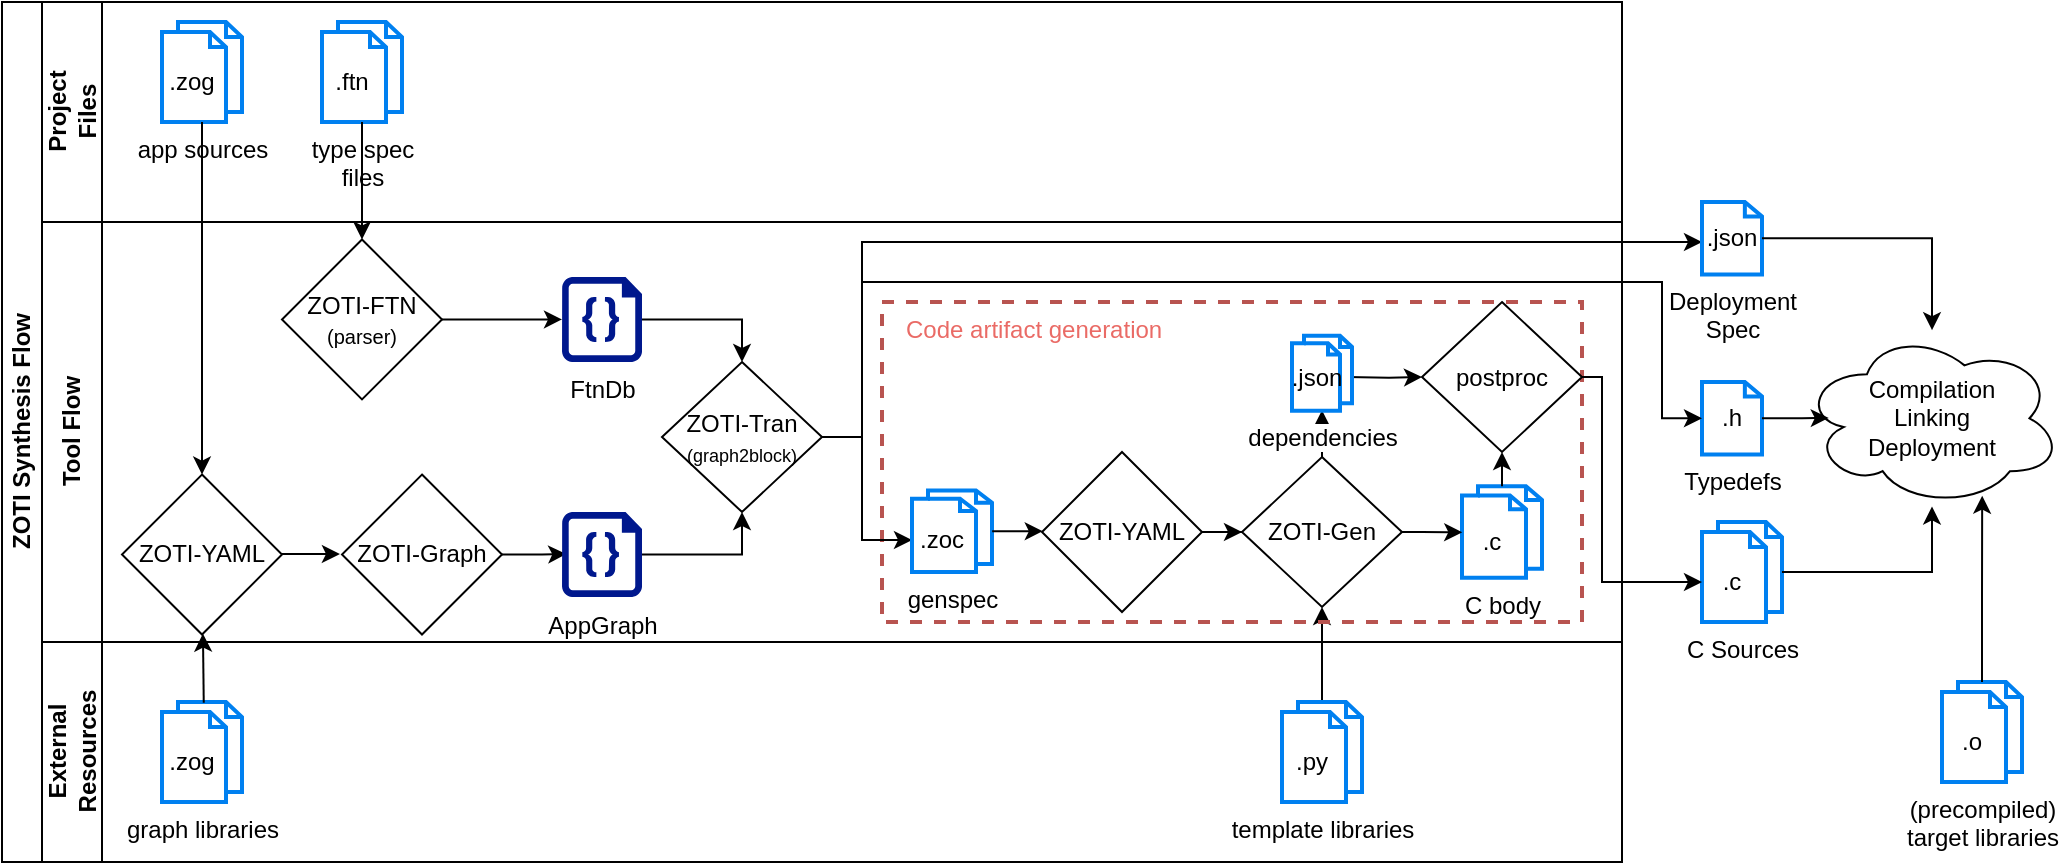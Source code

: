<mxfile version="21.1.2" type="device" pages="2">
  <diagram id="prtHgNgQTEPvFCAcTncT" name="Page-1">
    <mxGraphModel dx="2074" dy="1039" grid="1" gridSize="10" guides="1" tooltips="1" connect="1" arrows="1" fold="1" page="1" pageScale="1" pageWidth="827" pageHeight="1169" math="0" shadow="0">
      <root>
        <mxCell id="0" />
        <mxCell id="1" parent="0" />
        <mxCell id="dNxyNK7c78bLwvsdeMH5-19" value="ZOTI Synthesis Flow" style="swimlane;html=1;childLayout=stackLayout;resizeParent=1;resizeParentMax=0;horizontal=0;startSize=20;horizontalStack=0;" parent="1" vertex="1">
          <mxGeometry x="10" y="10" width="810" height="430" as="geometry" />
        </mxCell>
        <mxCell id="dNxyNK7c78bLwvsdeMH5-20" value="Project&lt;br&gt;Files" style="swimlane;html=1;startSize=30;horizontal=0;" parent="dNxyNK7c78bLwvsdeMH5-19" vertex="1">
          <mxGeometry x="20" width="790" height="110" as="geometry">
            <mxRectangle x="20" width="430" height="30" as="alternateBounds" />
          </mxGeometry>
        </mxCell>
        <mxCell id="8JhQtjsmq_hKnZak356e-7" value="" style="group" parent="dNxyNK7c78bLwvsdeMH5-20" vertex="1" connectable="0">
          <mxGeometry x="60" y="10" width="40" height="50" as="geometry" />
        </mxCell>
        <mxCell id="8JhQtjsmq_hKnZak356e-10" value="" style="group" parent="8JhQtjsmq_hKnZak356e-7" vertex="1" connectable="0">
          <mxGeometry width="40" height="50" as="geometry" />
        </mxCell>
        <mxCell id="8JhQtjsmq_hKnZak356e-5" value="app sources" style="html=1;verticalLabelPosition=bottom;align=center;labelBackgroundColor=#ffffff;verticalAlign=top;strokeWidth=2;strokeColor=#0080F0;shadow=0;dashed=0;shape=mxgraph.ios7.icons.documents;" parent="8JhQtjsmq_hKnZak356e-10" vertex="1">
          <mxGeometry width="40" height="50" as="geometry" />
        </mxCell>
        <mxCell id="8JhQtjsmq_hKnZak356e-6" value=".zog" style="text;html=1;strokeColor=none;fillColor=none;align=center;verticalAlign=middle;whiteSpace=wrap;rounded=0;" parent="8JhQtjsmq_hKnZak356e-10" vertex="1">
          <mxGeometry y="15" width="30" height="30" as="geometry" />
        </mxCell>
        <mxCell id="8JhQtjsmq_hKnZak356e-28" value="" style="group" parent="dNxyNK7c78bLwvsdeMH5-20" vertex="1" connectable="0">
          <mxGeometry x="140" y="10" width="40" height="50" as="geometry" />
        </mxCell>
        <mxCell id="8JhQtjsmq_hKnZak356e-29" value="" style="group" parent="8JhQtjsmq_hKnZak356e-28" vertex="1" connectable="0">
          <mxGeometry width="40" height="50" as="geometry" />
        </mxCell>
        <mxCell id="8JhQtjsmq_hKnZak356e-30" value="type spec&lt;br&gt;files" style="html=1;verticalLabelPosition=bottom;align=center;labelBackgroundColor=#ffffff;verticalAlign=top;strokeWidth=2;strokeColor=#0080F0;shadow=0;dashed=0;shape=mxgraph.ios7.icons.documents;" parent="8JhQtjsmq_hKnZak356e-29" vertex="1">
          <mxGeometry width="40" height="50" as="geometry" />
        </mxCell>
        <mxCell id="8JhQtjsmq_hKnZak356e-31" value=".ftn" style="text;html=1;strokeColor=none;fillColor=none;align=center;verticalAlign=middle;whiteSpace=wrap;rounded=0;" parent="8JhQtjsmq_hKnZak356e-29" vertex="1">
          <mxGeometry y="15" width="30" height="30" as="geometry" />
        </mxCell>
        <mxCell id="8JhQtjsmq_hKnZak356e-75" value="" style="edgeStyle=orthogonalEdgeStyle;rounded=0;orthogonalLoop=1;jettySize=auto;html=1;" parent="dNxyNK7c78bLwvsdeMH5-19" source="8JhQtjsmq_hKnZak356e-73" target="8JhQtjsmq_hKnZak356e-65" edge="1">
          <mxGeometry relative="1" as="geometry" />
        </mxCell>
        <mxCell id="dNxyNK7c78bLwvsdeMH5-21" value="Tool Flow" style="swimlane;html=1;startSize=30;horizontal=0;" parent="dNxyNK7c78bLwvsdeMH5-19" vertex="1">
          <mxGeometry x="20" y="110" width="790" height="210" as="geometry" />
        </mxCell>
        <mxCell id="8JhQtjsmq_hKnZak356e-114" value="" style="rounded=0;whiteSpace=wrap;html=1;fillColor=none;strokeColor=#b85450;dashed=1;strokeWidth=2;" parent="dNxyNK7c78bLwvsdeMH5-21" vertex="1">
          <mxGeometry x="420" y="40" width="350" height="160" as="geometry" />
        </mxCell>
        <mxCell id="8JhQtjsmq_hKnZak356e-22" value="" style="edgeStyle=orthogonalEdgeStyle;rounded=0;orthogonalLoop=1;jettySize=auto;html=1;entryX=0.053;entryY=0.493;entryDx=0;entryDy=0;entryPerimeter=0;" parent="dNxyNK7c78bLwvsdeMH5-21" source="ebs-tWVnCiQXyDpTx4YO-1" target="8JhQtjsmq_hKnZak356e-23" edge="1">
          <mxGeometry relative="1" as="geometry">
            <mxPoint x="190" y="60" as="targetPoint" />
          </mxGeometry>
        </mxCell>
        <mxCell id="8JhQtjsmq_hKnZak356e-18" value="ZOTI-YAML" style="rhombus;whiteSpace=wrap;html=1;" parent="dNxyNK7c78bLwvsdeMH5-21" vertex="1">
          <mxGeometry x="40" y="126.28" width="80" height="80" as="geometry" />
        </mxCell>
        <mxCell id="8JhQtjsmq_hKnZak356e-47" style="edgeStyle=orthogonalEdgeStyle;rounded=0;orthogonalLoop=1;jettySize=auto;html=1;exitX=1;exitY=0.5;exitDx=0;exitDy=0;exitPerimeter=0;entryX=0.5;entryY=1;entryDx=0;entryDy=0;" parent="dNxyNK7c78bLwvsdeMH5-21" source="8JhQtjsmq_hKnZak356e-23" target="8JhQtjsmq_hKnZak356e-44" edge="1">
          <mxGeometry relative="1" as="geometry" />
        </mxCell>
        <mxCell id="8JhQtjsmq_hKnZak356e-23" value="AppGraph" style="sketch=0;aspect=fixed;pointerEvents=1;shadow=0;dashed=0;html=1;strokeColor=none;labelPosition=center;verticalLabelPosition=bottom;verticalAlign=top;align=center;fillColor=#00188D;shape=mxgraph.azure.code_file" parent="dNxyNK7c78bLwvsdeMH5-21" vertex="1">
          <mxGeometry x="260" y="145.0" width="40" height="42.55" as="geometry" />
        </mxCell>
        <mxCell id="S4RugOadntE1pTgWc9Wk-1" style="edgeStyle=orthogonalEdgeStyle;rounded=0;orthogonalLoop=1;jettySize=auto;html=1;exitX=1;exitY=0.5;exitDx=0;exitDy=0;entryX=0;entryY=0.5;entryDx=0;entryDy=0;entryPerimeter=0;" parent="dNxyNK7c78bLwvsdeMH5-21" source="8JhQtjsmq_hKnZak356e-32" target="8JhQtjsmq_hKnZak356e-36" edge="1">
          <mxGeometry relative="1" as="geometry" />
        </mxCell>
        <mxCell id="8JhQtjsmq_hKnZak356e-32" value="ZOTI-FTN&lt;br&gt;&lt;font style=&quot;font-size: 10px;&quot;&gt;(parser)&lt;/font&gt;" style="rhombus;whiteSpace=wrap;html=1;" parent="dNxyNK7c78bLwvsdeMH5-21" vertex="1">
          <mxGeometry x="120" y="8.73" width="80" height="80" as="geometry" />
        </mxCell>
        <mxCell id="8JhQtjsmq_hKnZak356e-45" value="" style="edgeStyle=orthogonalEdgeStyle;rounded=0;orthogonalLoop=1;jettySize=auto;html=1;entryX=0.5;entryY=0;entryDx=0;entryDy=0;" parent="dNxyNK7c78bLwvsdeMH5-21" source="8JhQtjsmq_hKnZak356e-36" target="8JhQtjsmq_hKnZak356e-44" edge="1">
          <mxGeometry relative="1" as="geometry" />
        </mxCell>
        <mxCell id="8JhQtjsmq_hKnZak356e-36" value="FtnDb" style="sketch=0;aspect=fixed;pointerEvents=1;shadow=0;dashed=0;html=1;strokeColor=none;labelPosition=center;verticalLabelPosition=bottom;verticalAlign=top;align=center;fillColor=#00188D;shape=mxgraph.azure.code_file" parent="dNxyNK7c78bLwvsdeMH5-21" vertex="1">
          <mxGeometry x="260" y="27.45" width="40" height="42.55" as="geometry" />
        </mxCell>
        <mxCell id="8JhQtjsmq_hKnZak356e-86" style="edgeStyle=orthogonalEdgeStyle;rounded=0;orthogonalLoop=1;jettySize=auto;html=1;exitX=1;exitY=0.5;exitDx=0;exitDy=0;entryX=0;entryY=0.5;entryDx=0;entryDy=0;" parent="dNxyNK7c78bLwvsdeMH5-21" source="8JhQtjsmq_hKnZak356e-44" target="8JhQtjsmq_hKnZak356e-83" edge="1">
          <mxGeometry relative="1" as="geometry">
            <Array as="points">
              <mxPoint x="410" y="107" />
              <mxPoint x="410" y="159" />
              <mxPoint x="435" y="159" />
            </Array>
          </mxGeometry>
        </mxCell>
        <mxCell id="8JhQtjsmq_hKnZak356e-44" value="ZOTI-Tran&lt;br&gt;&lt;font style=&quot;font-size: 9px;&quot;&gt;(graph2block)&lt;/font&gt;" style="rhombus;whiteSpace=wrap;html=1;verticalAlign=middle;sketch=0;shadow=0;dashed=0;align=center;" parent="dNxyNK7c78bLwvsdeMH5-21" vertex="1">
          <mxGeometry x="310" y="70" width="80" height="75" as="geometry" />
        </mxCell>
        <mxCell id="ebs-tWVnCiQXyDpTx4YO-4" style="edgeStyle=orthogonalEdgeStyle;rounded=0;orthogonalLoop=1;jettySize=auto;html=1;exitX=0.5;exitY=0;exitDx=0;exitDy=0;" parent="dNxyNK7c78bLwvsdeMH5-21" source="8JhQtjsmq_hKnZak356e-65" edge="1">
          <mxGeometry relative="1" as="geometry">
            <mxPoint x="640" y="94.07" as="targetPoint" />
          </mxGeometry>
        </mxCell>
        <mxCell id="8JhQtjsmq_hKnZak356e-65" value="ZOTI-Gen" style="rhombus;whiteSpace=wrap;html=1;verticalAlign=middle;sketch=0;shadow=0;dashed=0;align=center;" parent="dNxyNK7c78bLwvsdeMH5-21" vertex="1">
          <mxGeometry x="600" y="117.5" width="80" height="75" as="geometry" />
        </mxCell>
        <mxCell id="8JhQtjsmq_hKnZak356e-80" value="" style="group" parent="dNxyNK7c78bLwvsdeMH5-21" vertex="1" connectable="0">
          <mxGeometry x="435" y="133.72" width="40" height="40.77" as="geometry" />
        </mxCell>
        <mxCell id="8JhQtjsmq_hKnZak356e-81" value="" style="group" parent="8JhQtjsmq_hKnZak356e-80" vertex="1" connectable="0">
          <mxGeometry y="0.536" width="40" height="40.77" as="geometry" />
        </mxCell>
        <mxCell id="8JhQtjsmq_hKnZak356e-82" value="genspec" style="html=1;verticalLabelPosition=bottom;align=center;labelBackgroundColor=#ffffff;verticalAlign=top;strokeWidth=2;strokeColor=#0080F0;shadow=0;dashed=0;shape=mxgraph.ios7.icons.documents;" parent="8JhQtjsmq_hKnZak356e-81" vertex="1">
          <mxGeometry width="40" height="40.77" as="geometry" />
        </mxCell>
        <mxCell id="8JhQtjsmq_hKnZak356e-83" value=".zoc" style="text;html=1;strokeColor=none;fillColor=none;align=center;verticalAlign=middle;whiteSpace=wrap;rounded=0;" parent="8JhQtjsmq_hKnZak356e-81" vertex="1">
          <mxGeometry y="12.231" width="30" height="24.462" as="geometry" />
        </mxCell>
        <mxCell id="8JhQtjsmq_hKnZak356e-87" value="" style="edgeStyle=orthogonalEdgeStyle;rounded=0;orthogonalLoop=1;jettySize=auto;html=1;exitX=1.002;exitY=0.5;exitDx=0;exitDy=0;exitPerimeter=0;" parent="dNxyNK7c78bLwvsdeMH5-21" source="8JhQtjsmq_hKnZak356e-82" target="8JhQtjsmq_hKnZak356e-115" edge="1">
          <mxGeometry relative="1" as="geometry">
            <Array as="points">
              <mxPoint x="480" y="155" />
              <mxPoint x="480" y="155" />
            </Array>
          </mxGeometry>
        </mxCell>
        <mxCell id="8JhQtjsmq_hKnZak356e-78" value="postproc" style="rhombus;whiteSpace=wrap;html=1;verticalAlign=middle;sketch=0;shadow=0;dashed=0;align=center;" parent="dNxyNK7c78bLwvsdeMH5-21" vertex="1">
          <mxGeometry x="690" y="40.0" width="80" height="75" as="geometry" />
        </mxCell>
        <mxCell id="8JhQtjsmq_hKnZak356e-79" value="" style="edgeStyle=orthogonalEdgeStyle;rounded=0;orthogonalLoop=1;jettySize=auto;html=1;" parent="dNxyNK7c78bLwvsdeMH5-21" target="8JhQtjsmq_hKnZak356e-78" edge="1">
          <mxGeometry relative="1" as="geometry">
            <mxPoint x="652.5" y="77.44" as="sourcePoint" />
          </mxGeometry>
        </mxCell>
        <mxCell id="8JhQtjsmq_hKnZak356e-116" value="" style="edgeStyle=orthogonalEdgeStyle;rounded=0;orthogonalLoop=1;jettySize=auto;html=1;" parent="dNxyNK7c78bLwvsdeMH5-21" source="8JhQtjsmq_hKnZak356e-115" target="8JhQtjsmq_hKnZak356e-65" edge="1">
          <mxGeometry relative="1" as="geometry" />
        </mxCell>
        <mxCell id="8JhQtjsmq_hKnZak356e-115" value="ZOTI-YAML" style="rhombus;whiteSpace=wrap;html=1;" parent="dNxyNK7c78bLwvsdeMH5-21" vertex="1">
          <mxGeometry x="500" y="115.0" width="80" height="80" as="geometry" />
        </mxCell>
        <mxCell id="8JhQtjsmq_hKnZak356e-131" value="Code artifact generation" style="text;html=1;strokeColor=none;fillColor=none;align=left;verticalAlign=middle;whiteSpace=wrap;rounded=0;fontColor=#EA6B66;" parent="dNxyNK7c78bLwvsdeMH5-21" vertex="1">
          <mxGeometry x="430" y="46.23" width="195" height="16.27" as="geometry" />
        </mxCell>
        <mxCell id="ebs-tWVnCiQXyDpTx4YO-1" value="ZOTI-Graph" style="rhombus;whiteSpace=wrap;html=1;" parent="dNxyNK7c78bLwvsdeMH5-21" vertex="1">
          <mxGeometry x="150" y="126.28" width="80" height="80" as="geometry" />
        </mxCell>
        <mxCell id="ebs-tWVnCiQXyDpTx4YO-2" value="" style="edgeStyle=orthogonalEdgeStyle;rounded=0;orthogonalLoop=1;jettySize=auto;html=1;entryX=-0.013;entryY=0.497;entryDx=0;entryDy=0;entryPerimeter=0;" parent="dNxyNK7c78bLwvsdeMH5-21" source="8JhQtjsmq_hKnZak356e-18" target="ebs-tWVnCiQXyDpTx4YO-1" edge="1">
          <mxGeometry relative="1" as="geometry">
            <mxPoint x="150" y="286" as="sourcePoint" />
            <mxPoint x="352" y="286" as="targetPoint" />
            <Array as="points">
              <mxPoint x="140" y="166" />
            </Array>
          </mxGeometry>
        </mxCell>
        <mxCell id="ebs-tWVnCiQXyDpTx4YO-5" value="dependencies" style="html=1;verticalLabelPosition=bottom;align=center;labelBackgroundColor=#ffffff;verticalAlign=top;strokeWidth=2;strokeColor=#0080F0;shadow=0;dashed=0;shape=mxgraph.ios7.icons.documents;" parent="dNxyNK7c78bLwvsdeMH5-21" vertex="1">
          <mxGeometry x="625" y="56.87" width="30" height="37.5" as="geometry" />
        </mxCell>
        <mxCell id="8JhQtjsmq_hKnZak356e-101" value=".json" style="text;html=1;strokeColor=none;fillColor=none;align=center;verticalAlign=middle;whiteSpace=wrap;rounded=0;" parent="dNxyNK7c78bLwvsdeMH5-21" vertex="1">
          <mxGeometry x="625" y="62.5" width="25" height="30" as="geometry" />
        </mxCell>
        <mxCell id="dNxyNK7c78bLwvsdeMH5-22" value="External&lt;br&gt;Resources" style="swimlane;html=1;startSize=30;horizontal=0;" parent="dNxyNK7c78bLwvsdeMH5-19" vertex="1">
          <mxGeometry x="20" y="320" width="790" height="110" as="geometry" />
        </mxCell>
        <mxCell id="8JhQtjsmq_hKnZak356e-14" value="" style="group" parent="dNxyNK7c78bLwvsdeMH5-22" vertex="1" connectable="0">
          <mxGeometry x="60" y="50" width="40" height="50" as="geometry" />
        </mxCell>
        <mxCell id="8JhQtjsmq_hKnZak356e-43" value="" style="group" parent="8JhQtjsmq_hKnZak356e-14" vertex="1" connectable="0">
          <mxGeometry y="-20" width="40" height="50" as="geometry" />
        </mxCell>
        <mxCell id="8JhQtjsmq_hKnZak356e-15" value="graph libraries" style="html=1;verticalLabelPosition=bottom;align=center;labelBackgroundColor=#ffffff;verticalAlign=top;strokeWidth=2;strokeColor=#0080F0;shadow=0;dashed=0;shape=mxgraph.ios7.icons.documents;" parent="8JhQtjsmq_hKnZak356e-43" vertex="1">
          <mxGeometry width="40" height="50" as="geometry" />
        </mxCell>
        <mxCell id="8JhQtjsmq_hKnZak356e-16" value=".zog" style="text;html=1;strokeColor=none;fillColor=none;align=center;verticalAlign=middle;whiteSpace=wrap;rounded=0;" parent="8JhQtjsmq_hKnZak356e-43" vertex="1">
          <mxGeometry y="15" width="30" height="30" as="geometry" />
        </mxCell>
        <mxCell id="8JhQtjsmq_hKnZak356e-71" value="" style="group" parent="dNxyNK7c78bLwvsdeMH5-22" vertex="1" connectable="0">
          <mxGeometry x="620" y="30" width="40" height="50" as="geometry" />
        </mxCell>
        <mxCell id="8JhQtjsmq_hKnZak356e-72" value="" style="group" parent="8JhQtjsmq_hKnZak356e-71" vertex="1" connectable="0">
          <mxGeometry width="40" height="50" as="geometry" />
        </mxCell>
        <mxCell id="8JhQtjsmq_hKnZak356e-73" value="template libraries" style="html=1;verticalLabelPosition=bottom;align=center;labelBackgroundColor=#ffffff;verticalAlign=top;strokeWidth=2;strokeColor=#0080F0;shadow=0;dashed=0;shape=mxgraph.ios7.icons.documents;" parent="8JhQtjsmq_hKnZak356e-72" vertex="1">
          <mxGeometry width="40" height="50" as="geometry" />
        </mxCell>
        <mxCell id="8JhQtjsmq_hKnZak356e-74" value=".py" style="text;html=1;strokeColor=none;fillColor=none;align=center;verticalAlign=middle;whiteSpace=wrap;rounded=0;" parent="8JhQtjsmq_hKnZak356e-72" vertex="1">
          <mxGeometry y="15" width="30" height="30" as="geometry" />
        </mxCell>
        <mxCell id="8JhQtjsmq_hKnZak356e-19" value="" style="endArrow=classic;html=1;rounded=0;exitX=0.522;exitY=0.007;exitDx=0;exitDy=0;exitPerimeter=0;" parent="dNxyNK7c78bLwvsdeMH5-19" source="8JhQtjsmq_hKnZak356e-15" target="8JhQtjsmq_hKnZak356e-18" edge="1">
          <mxGeometry width="50" height="50" relative="1" as="geometry">
            <mxPoint x="80" y="240" as="sourcePoint" />
            <mxPoint x="130" y="190" as="targetPoint" />
          </mxGeometry>
        </mxCell>
        <mxCell id="8JhQtjsmq_hKnZak356e-20" value="" style="edgeStyle=orthogonalEdgeStyle;rounded=0;orthogonalLoop=1;jettySize=auto;html=1;" parent="dNxyNK7c78bLwvsdeMH5-19" source="8JhQtjsmq_hKnZak356e-5" target="8JhQtjsmq_hKnZak356e-18" edge="1">
          <mxGeometry relative="1" as="geometry" />
        </mxCell>
        <mxCell id="8JhQtjsmq_hKnZak356e-33" value="" style="edgeStyle=orthogonalEdgeStyle;rounded=0;orthogonalLoop=1;jettySize=auto;html=1;" parent="dNxyNK7c78bLwvsdeMH5-19" source="8JhQtjsmq_hKnZak356e-30" target="8JhQtjsmq_hKnZak356e-32" edge="1">
          <mxGeometry relative="1" as="geometry" />
        </mxCell>
        <mxCell id="8JhQtjsmq_hKnZak356e-62" style="edgeStyle=orthogonalEdgeStyle;rounded=0;orthogonalLoop=1;jettySize=auto;html=1;exitX=1;exitY=0.5;exitDx=0;exitDy=0;" parent="1" source="8JhQtjsmq_hKnZak356e-44" target="8JhQtjsmq_hKnZak356e-100" edge="1">
          <mxGeometry relative="1" as="geometry">
            <Array as="points">
              <mxPoint x="440" y="228" />
              <mxPoint x="440" y="130" />
            </Array>
          </mxGeometry>
        </mxCell>
        <mxCell id="8JhQtjsmq_hKnZak356e-93" value="" style="group" parent="1" vertex="1" connectable="0">
          <mxGeometry x="740" y="248.72" width="40" height="45.77" as="geometry" />
        </mxCell>
        <mxCell id="8JhQtjsmq_hKnZak356e-94" value="" style="group" parent="8JhQtjsmq_hKnZak356e-93" vertex="1" connectable="0">
          <mxGeometry y="3.4" width="40" height="45.77" as="geometry" />
        </mxCell>
        <mxCell id="8JhQtjsmq_hKnZak356e-95" value="C body" style="html=1;verticalLabelPosition=bottom;align=center;labelBackgroundColor=#ffffff;verticalAlign=top;strokeWidth=2;strokeColor=#0080F0;shadow=0;dashed=0;shape=mxgraph.ios7.icons.documents;" parent="8JhQtjsmq_hKnZak356e-94" vertex="1">
          <mxGeometry width="40" height="45.77" as="geometry" />
        </mxCell>
        <mxCell id="8JhQtjsmq_hKnZak356e-96" value=".c" style="text;html=1;strokeColor=none;fillColor=none;align=center;verticalAlign=middle;whiteSpace=wrap;rounded=0;" parent="8JhQtjsmq_hKnZak356e-94" vertex="1">
          <mxGeometry y="13.731" width="30" height="27.462" as="geometry" />
        </mxCell>
        <mxCell id="8JhQtjsmq_hKnZak356e-98" value="" style="edgeStyle=orthogonalEdgeStyle;rounded=0;orthogonalLoop=1;jettySize=auto;html=1;entryX=0.5;entryY=1;entryDx=0;entryDy=0;" parent="1" source="8JhQtjsmq_hKnZak356e-95" target="8JhQtjsmq_hKnZak356e-78" edge="1">
          <mxGeometry relative="1" as="geometry">
            <Array as="points">
              <mxPoint x="760" y="250" />
              <mxPoint x="760" y="250" />
            </Array>
          </mxGeometry>
        </mxCell>
        <mxCell id="8JhQtjsmq_hKnZak356e-103" value="" style="group" parent="1" vertex="1" connectable="0">
          <mxGeometry x="860" y="200" width="30" height="36.28" as="geometry" />
        </mxCell>
        <mxCell id="8JhQtjsmq_hKnZak356e-99" value="Typedefs" style="html=1;verticalLabelPosition=bottom;align=center;labelBackgroundColor=#ffffff;verticalAlign=top;strokeWidth=2;strokeColor=#0080F0;shadow=0;dashed=0;shape=mxgraph.ios7.icons.document;" parent="8JhQtjsmq_hKnZak356e-103" vertex="1">
          <mxGeometry width="30" height="36.28" as="geometry" />
        </mxCell>
        <mxCell id="8JhQtjsmq_hKnZak356e-102" value=".h" style="text;html=1;strokeColor=none;fillColor=none;align=center;verticalAlign=middle;whiteSpace=wrap;rounded=0;" parent="8JhQtjsmq_hKnZak356e-103" vertex="1">
          <mxGeometry y="3.14" width="30" height="30.0" as="geometry" />
        </mxCell>
        <mxCell id="8JhQtjsmq_hKnZak356e-108" value="" style="group;fontStyle=1" parent="1" vertex="1" connectable="0">
          <mxGeometry x="860" y="270" width="40" height="50" as="geometry" />
        </mxCell>
        <mxCell id="8JhQtjsmq_hKnZak356e-109" value="" style="group" parent="8JhQtjsmq_hKnZak356e-108" vertex="1" connectable="0">
          <mxGeometry width="40" height="50" as="geometry" />
        </mxCell>
        <mxCell id="8JhQtjsmq_hKnZak356e-110" value="C Sources" style="html=1;verticalLabelPosition=bottom;align=center;labelBackgroundColor=#ffffff;verticalAlign=top;strokeWidth=2;strokeColor=#0080F0;shadow=0;dashed=0;shape=mxgraph.ios7.icons.documents;" parent="8JhQtjsmq_hKnZak356e-109" vertex="1">
          <mxGeometry width="40" height="50" as="geometry" />
        </mxCell>
        <mxCell id="8JhQtjsmq_hKnZak356e-111" value=".c" style="text;html=1;strokeColor=none;fillColor=none;align=center;verticalAlign=middle;whiteSpace=wrap;rounded=0;" parent="8JhQtjsmq_hKnZak356e-109" vertex="1">
          <mxGeometry y="15" width="30" height="30" as="geometry" />
        </mxCell>
        <mxCell id="8JhQtjsmq_hKnZak356e-112" style="edgeStyle=orthogonalEdgeStyle;rounded=0;orthogonalLoop=1;jettySize=auto;html=1;exitX=1;exitY=0.5;exitDx=0;exitDy=0;" parent="1" source="8JhQtjsmq_hKnZak356e-78" target="8JhQtjsmq_hKnZak356e-110" edge="1">
          <mxGeometry relative="1" as="geometry">
            <Array as="points">
              <mxPoint x="810" y="198" />
              <mxPoint x="810" y="300" />
            </Array>
          </mxGeometry>
        </mxCell>
        <mxCell id="8JhQtjsmq_hKnZak356e-113" style="edgeStyle=orthogonalEdgeStyle;rounded=0;orthogonalLoop=1;jettySize=auto;html=1;exitX=1;exitY=0.5;exitDx=0;exitDy=0;entryX=0;entryY=0.5;entryDx=0;entryDy=0;" parent="1" source="8JhQtjsmq_hKnZak356e-44" target="8JhQtjsmq_hKnZak356e-102" edge="1">
          <mxGeometry relative="1" as="geometry">
            <Array as="points">
              <mxPoint x="440" y="228" />
              <mxPoint x="440" y="150" />
              <mxPoint x="840" y="150" />
              <mxPoint x="840" y="218" />
            </Array>
          </mxGeometry>
        </mxCell>
        <mxCell id="8JhQtjsmq_hKnZak356e-118" value="" style="edgeStyle=orthogonalEdgeStyle;rounded=0;orthogonalLoop=1;jettySize=auto;html=1;entryX=0.004;entryY=0.338;entryDx=0;entryDy=0;entryPerimeter=0;" parent="1" source="8JhQtjsmq_hKnZak356e-65" target="8JhQtjsmq_hKnZak356e-96" edge="1">
          <mxGeometry relative="1" as="geometry">
            <Array as="points">
              <mxPoint x="720" y="275" />
              <mxPoint x="720" y="275" />
            </Array>
          </mxGeometry>
        </mxCell>
        <mxCell id="8JhQtjsmq_hKnZak356e-121" value="" style="group" parent="1" vertex="1" connectable="0">
          <mxGeometry x="860" y="110" width="30" height="36.28" as="geometry" />
        </mxCell>
        <mxCell id="8JhQtjsmq_hKnZak356e-59" value="Deployment&lt;br&gt;Spec" style="html=1;verticalLabelPosition=bottom;align=center;labelBackgroundColor=#ffffff;verticalAlign=top;strokeWidth=2;strokeColor=#0080F0;shadow=0;dashed=0;shape=mxgraph.ios7.icons.document;" parent="8JhQtjsmq_hKnZak356e-121" vertex="1">
          <mxGeometry width="30" height="36.28" as="geometry" />
        </mxCell>
        <mxCell id="8JhQtjsmq_hKnZak356e-100" value=".json" style="text;html=1;strokeColor=none;fillColor=none;align=center;verticalAlign=middle;whiteSpace=wrap;rounded=0;" parent="8JhQtjsmq_hKnZak356e-121" vertex="1">
          <mxGeometry y="3.14" width="30" height="30" as="geometry" />
        </mxCell>
        <mxCell id="8JhQtjsmq_hKnZak356e-125" value="Compilation&lt;br&gt;Linking&lt;br&gt;Deployment" style="ellipse;shape=cloud;whiteSpace=wrap;html=1;" parent="1" vertex="1">
          <mxGeometry x="910" y="174.07" width="130" height="88.14" as="geometry" />
        </mxCell>
        <mxCell id="8JhQtjsmq_hKnZak356e-126" value="" style="edgeStyle=orthogonalEdgeStyle;rounded=0;orthogonalLoop=1;jettySize=auto;html=1;" parent="1" source="8JhQtjsmq_hKnZak356e-100" target="8JhQtjsmq_hKnZak356e-125" edge="1">
          <mxGeometry relative="1" as="geometry" />
        </mxCell>
        <mxCell id="8JhQtjsmq_hKnZak356e-127" value="" style="edgeStyle=orthogonalEdgeStyle;rounded=0;orthogonalLoop=1;jettySize=auto;html=1;entryX=0.103;entryY=0.498;entryDx=0;entryDy=0;entryPerimeter=0;" parent="1" source="8JhQtjsmq_hKnZak356e-102" target="8JhQtjsmq_hKnZak356e-125" edge="1">
          <mxGeometry relative="1" as="geometry" />
        </mxCell>
        <mxCell id="8JhQtjsmq_hKnZak356e-130" value="" style="edgeStyle=orthogonalEdgeStyle;rounded=0;orthogonalLoop=1;jettySize=auto;html=1;" parent="1" source="8JhQtjsmq_hKnZak356e-110" target="8JhQtjsmq_hKnZak356e-125" edge="1">
          <mxGeometry relative="1" as="geometry" />
        </mxCell>
        <mxCell id="vNIU1r1wY8Vf96UELjK_-76" value="" style="group" vertex="1" connectable="0" parent="1">
          <mxGeometry x="980" y="350" width="40" height="50" as="geometry" />
        </mxCell>
        <mxCell id="vNIU1r1wY8Vf96UELjK_-77" value="" style="group" vertex="1" connectable="0" parent="vNIU1r1wY8Vf96UELjK_-76">
          <mxGeometry width="40" height="50" as="geometry" />
        </mxCell>
        <mxCell id="vNIU1r1wY8Vf96UELjK_-78" value="(precompiled)&lt;br&gt;target libraries" style="html=1;verticalLabelPosition=bottom;align=center;labelBackgroundColor=#ffffff;verticalAlign=top;strokeWidth=2;strokeColor=#0080F0;shadow=0;dashed=0;shape=mxgraph.ios7.icons.documents;" vertex="1" parent="vNIU1r1wY8Vf96UELjK_-77">
          <mxGeometry width="40" height="50" as="geometry" />
        </mxCell>
        <mxCell id="vNIU1r1wY8Vf96UELjK_-79" value=".o" style="text;html=1;strokeColor=none;fillColor=none;align=center;verticalAlign=middle;whiteSpace=wrap;rounded=0;" vertex="1" parent="vNIU1r1wY8Vf96UELjK_-77">
          <mxGeometry y="15" width="30" height="30" as="geometry" />
        </mxCell>
        <mxCell id="vNIU1r1wY8Vf96UELjK_-81" value="" style="edgeStyle=orthogonalEdgeStyle;rounded=0;orthogonalLoop=1;jettySize=auto;html=1;entryX=0.693;entryY=0.939;entryDx=0;entryDy=0;entryPerimeter=0;" edge="1" parent="1" source="vNIU1r1wY8Vf96UELjK_-78" target="8JhQtjsmq_hKnZak356e-125">
          <mxGeometry relative="1" as="geometry" />
        </mxCell>
      </root>
    </mxGraphModel>
  </diagram>
  <diagram id="7Kcyx0Cad2ZCsybxyNOb" name="Page-2">
    <mxGraphModel dx="2074" dy="1039" grid="1" gridSize="10" guides="1" tooltips="1" connect="1" arrows="1" fold="1" page="1" pageScale="1" pageWidth="850" pageHeight="1100" math="0" shadow="0">
      <root>
        <mxCell id="0" />
        <mxCell id="1" parent="0" />
        <mxCell id="dRDLrgZyQowAOv4PKUXN-1" value="File(s)" style="html=1;verticalLabelPosition=bottom;align=center;labelBackgroundColor=#ffffff;verticalAlign=top;strokeWidth=2;strokeColor=#0080F0;shadow=0;dashed=0;shape=mxgraph.ios7.icons.documents;" parent="1" vertex="1">
          <mxGeometry x="17.22" y="10" width="32.05" height="40" as="geometry" />
        </mxCell>
        <mxCell id="XQMGvNzau4uiDRwTC6VA-2" value="Internal&lt;br&gt;Representation" style="sketch=0;aspect=fixed;pointerEvents=1;shadow=0;dashed=0;html=1;strokeColor=none;labelPosition=center;verticalLabelPosition=bottom;verticalAlign=top;align=center;fillColor=#00188D;shape=mxgraph.azure.code_file" parent="1" vertex="1">
          <mxGeometry x="103.9" y="10" width="37.6" height="40" as="geometry" />
        </mxCell>
        <mxCell id="XQMGvNzau4uiDRwTC6VA-3" value="Tool" style="rhombus;whiteSpace=wrap;html=1;verticalAlign=top;labelPosition=center;verticalLabelPosition=bottom;align=center;" parent="1" vertex="1">
          <mxGeometry x="200" y="5" width="46.5" height="50" as="geometry" />
        </mxCell>
      </root>
    </mxGraphModel>
  </diagram>
</mxfile>
